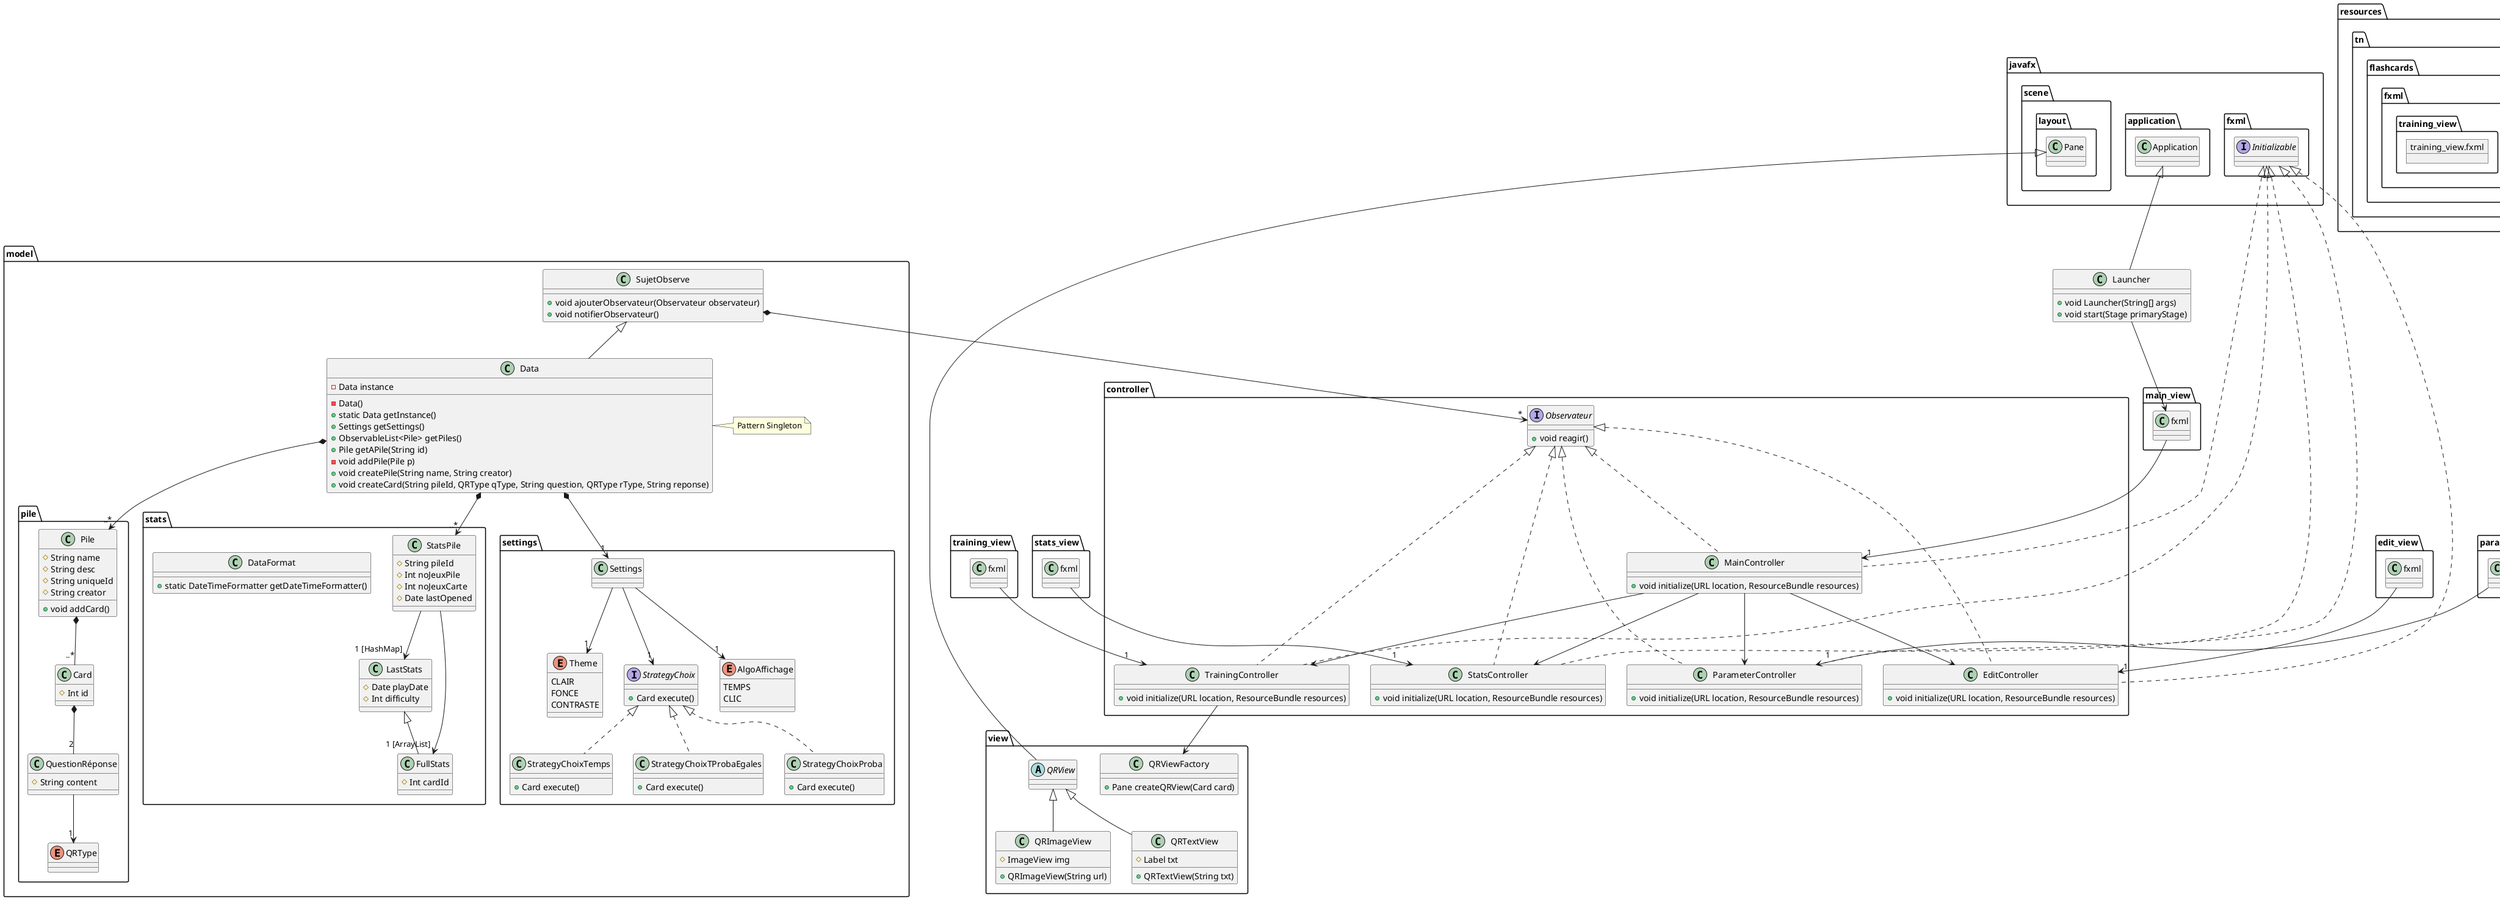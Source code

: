 @startuml class

class Launcher extends javafx.application.Application {
    + void Launcher(String[] args)
    + void start(Stage primaryStage)
}

package resources.tn.flashcards.fxml {

    object main_view.fxml {
    }

    object edit_view.fxml {
    }

    object parameter_view.fxml {
    }

    object stats_view.fxml {
    }

    object training_view.fxml {
    }

}



package view {

    class QRViewFactory {
        +Pane createQRView(Card card)
    }

    abstract QRView extends javafx.scene.layout.Pane {}

    class QRTextView extends QRView {
        # Label txt
        
        + QRTextView(String txt)
    }

    class QRImageView extends QRView {
        # ImageView img
        
        + QRImageView(String url)
    }
}

package controller {

    interface Observateur {
        + void reagir()
    }

    class MainController implements javafx.fxml.Initializable, Observateur {
        +void initialize(URL location, ResourceBundle resources)
    }

    class EditController implements javafx.fxml.Initializable, Observateur {
        +void initialize(URL location, ResourceBundle resources)
    }

    class ParameterController implements javafx.fxml.Initializable, Observateur {
        +void initialize(URL location, ResourceBundle resources)
    }

    class StatsController implements javafx.fxml.Initializable, Observateur {
        +void initialize(URL location, ResourceBundle resources)
    }

    class TrainingController implements javafx.fxml.Initializable, Observateur {
        +void initialize(URL location, ResourceBundle resources)
    }

    MainController --> EditController
    MainController --> ParameterController
    MainController --> StatsController
    MainController --> TrainingController

}

TrainingController --> QRViewFactory


package model {

    class SujetObserve {
        + void ajouterObservateur(Observateur observateur)
        + void notifierObservateur()
    }

    class Data extends SujetObserve {
        - Data instance
        - Data()
        + static Data getInstance()
        + Settings getSettings()
        + ObservableList<Pile> getPiles()
        + Pile getAPile(String id)
        - void addPile(Pile p)
        + void createPile(String name, String creator)
        + void createCard(String pileId, QRType qType, String question, QRType rType, String reponse)
    }
    class Data
    note right: Pattern Singleton

    package pile {

        class Pile {
            # String name
            # String desc
            # String uniqueId
            # String creator

            '+ void nextCard()'

            + void addCard()
        }

        class Card {
            # Int id
        }

        class QuestionRéponse {
            # String content
        }

        enum QRType {}

        Pile *--"..*" Card
        Card *--"2" QuestionRéponse
        QuestionRéponse -->"1" QRType
    }

    package stats {
        class StatsPile {
            # String pileId
            # Int noJeuxPile
            # Int noJeuxCarte
            # Date lastOpened
        }

        class LastStats {
            # Date playDate
            # Int difficulty
        }

        class FullStats extends LastStats {
            # Int cardId
        }

        class DataFormat {
            + static DateTimeFormatter getDateTimeFormatter()
        }

        StatsPile -->"1 [HashMap]" LastStats
        StatsPile -->"1 [ArrayList]" FullStats
        

    }

    package settings {

        class Settings {}

        interface StrategyChoix {
            + Card execute()
        }

        class StrategyChoixProba implements StrategyChoix{
            + Card execute()
        }

        class StrategyChoixTemps implements StrategyChoix{
            + Card execute()
        }

        class StrategyChoixTProbaEgales implements StrategyChoix{
            + Card execute()
        }

        enum AlgoAffichage {
            TEMPS
            CLIC
        }

        enum Theme {
            CLAIR
            FONCE
            CONTRASTE
        }

        Settings -->"1" StrategyChoix
        Settings -->"1" AlgoAffichage
        Settings -->"1" Theme
    }

    Data *-->"..*" Pile
    Data *-->"1" Settings
    Data *-->"..*" StatsPile
        
}



SujetObserve *-->"*" Observateur

Launcher -->"1" main_view.fxml

main_view.fxml -->"1" MainController
edit_view.fxml -->"1" EditController
parameter_view.fxml -->"1" ParameterController
training_view.fxml -->"1" TrainingController
stats_view.fxml -->"1" StatsController

/'MainController *--"1" DataController
MainController *--"1" QuestionRéponseController



DataController *--"1" Data

Data *--"1" User'/


@enduml